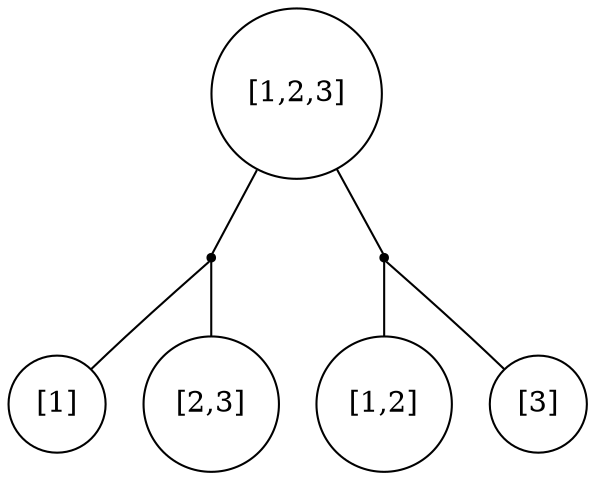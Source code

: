 graph graphname {
    node [shape=circle];
    "[1,2,3]" -- "E1";
    "[1,2,3]" -- "E2";
    "E1" [xlabel="", shape=point];
    "E2" [xlabel="", shape=point];
    "E1" -- "V1a" [];
    "E1" -- "V1b" [];
    "E2" -- "V2a" [];
    "E2" -- "V2b" [];
    "V1a" [label="[1]"];
    "V1b" [label="[2,3]"];
    "V2a" [label="[1,2]"];
    "V2b" [label="[3]"];
}
